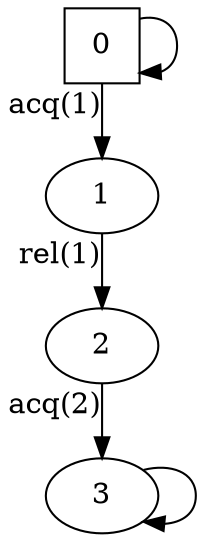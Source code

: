 digraph auto_1{
0[shape=square];
1;
2;
3;
0 -> 1[xlabel="acq(1)"];
0 -> 0;
3 -> 3;
1 -> 2[xlabel="rel(1)"];
2 -> 3[xlabel="acq(2)"];
}
